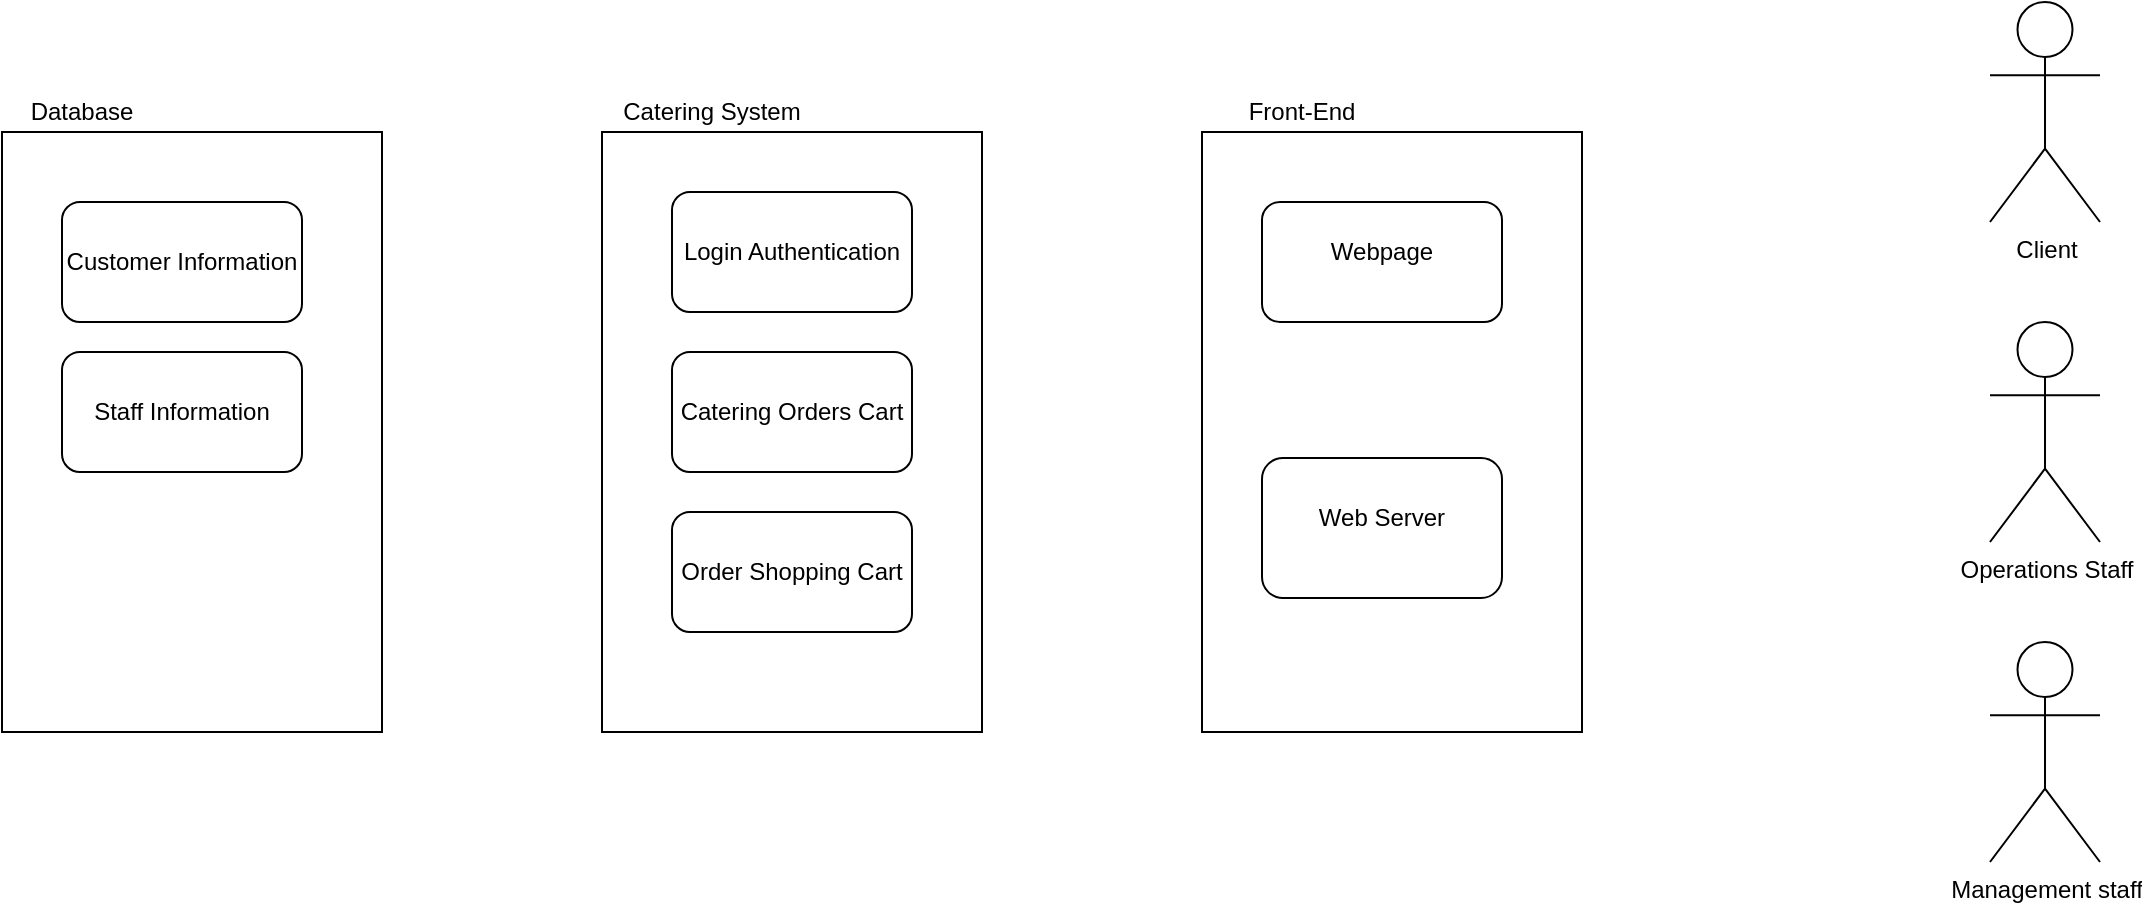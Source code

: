 <mxfile version="13.6.9" type="github">
  <diagram id="Uiol1SnUfE1j45obXhNL" name="Page-1">
    <mxGraphModel dx="1185" dy="636" grid="1" gridSize="10" guides="1" tooltips="1" connect="1" arrows="1" fold="1" page="1" pageScale="1" pageWidth="1169" pageHeight="827" math="0" shadow="0">
      <root>
        <mxCell id="0" />
        <mxCell id="1" parent="0" />
        <mxCell id="VPgzE5QrAe7zwuN9dMEH-3" value="" style="rounded=0;whiteSpace=wrap;html=1;" parent="1" vertex="1">
          <mxGeometry x="720" y="180" width="190" height="300" as="geometry" />
        </mxCell>
        <mxCell id="bI4hTeVT0tQoFy_GIRa0-11" value="" style="rounded=1;whiteSpace=wrap;html=1;" vertex="1" parent="1">
          <mxGeometry x="750" y="215" width="120" height="60" as="geometry" />
        </mxCell>
        <mxCell id="VPgzE5QrAe7zwuN9dMEH-1" value="" style="rounded=1;whiteSpace=wrap;html=1;" parent="1" vertex="1">
          <mxGeometry x="155" y="210" width="120" height="70" as="geometry" />
        </mxCell>
        <mxCell id="VPgzE5QrAe7zwuN9dMEH-2" value="" style="rounded=1;whiteSpace=wrap;html=1;" parent="1" vertex="1">
          <mxGeometry x="750" y="343" width="120" height="70" as="geometry" />
        </mxCell>
        <mxCell id="bI4hTeVT0tQoFy_GIRa0-1" value="Front-End" style="text;html=1;strokeColor=none;fillColor=none;align=center;verticalAlign=middle;whiteSpace=wrap;rounded=0;" vertex="1" parent="1">
          <mxGeometry x="730" y="160" width="80" height="20" as="geometry" />
        </mxCell>
        <mxCell id="bI4hTeVT0tQoFy_GIRa0-2" value="Webpage" style="text;html=1;strokeColor=none;fillColor=none;align=center;verticalAlign=middle;whiteSpace=wrap;rounded=0;" vertex="1" parent="1">
          <mxGeometry x="790" y="230" width="40" height="20" as="geometry" />
        </mxCell>
        <mxCell id="bI4hTeVT0tQoFy_GIRa0-3" value="Web Server" style="text;html=1;strokeColor=none;fillColor=none;align=center;verticalAlign=middle;whiteSpace=wrap;rounded=0;" vertex="1" parent="1">
          <mxGeometry x="775" y="363" width="70" height="20" as="geometry" />
        </mxCell>
        <mxCell id="bI4hTeVT0tQoFy_GIRa0-6" value="" style="rounded=0;whiteSpace=wrap;html=1;" vertex="1" parent="1">
          <mxGeometry x="120" y="180" width="190" height="300" as="geometry" />
        </mxCell>
        <mxCell id="bI4hTeVT0tQoFy_GIRa0-7" value="" style="rounded=0;whiteSpace=wrap;html=1;" vertex="1" parent="1">
          <mxGeometry x="420" y="180" width="190" height="300" as="geometry" />
        </mxCell>
        <mxCell id="bI4hTeVT0tQoFy_GIRa0-4" value="Login Authentication" style="rounded=1;whiteSpace=wrap;html=1;" vertex="1" parent="1">
          <mxGeometry x="455" y="210" width="120" height="60" as="geometry" />
        </mxCell>
        <mxCell id="bI4hTeVT0tQoFy_GIRa0-8" value="Database" style="text;html=1;strokeColor=none;fillColor=none;align=center;verticalAlign=middle;whiteSpace=wrap;rounded=0;" vertex="1" parent="1">
          <mxGeometry x="120" y="160" width="80" height="20" as="geometry" />
        </mxCell>
        <mxCell id="bI4hTeVT0tQoFy_GIRa0-9" value="Catering System" style="text;html=1;strokeColor=none;fillColor=none;align=center;verticalAlign=middle;whiteSpace=wrap;rounded=0;" vertex="1" parent="1">
          <mxGeometry x="420" y="160" width="110" height="20" as="geometry" />
        </mxCell>
        <mxCell id="bI4hTeVT0tQoFy_GIRa0-10" value="Customer Information" style="rounded=1;whiteSpace=wrap;html=1;" vertex="1" parent="1">
          <mxGeometry x="150" y="215" width="120" height="60" as="geometry" />
        </mxCell>
        <mxCell id="bI4hTeVT0tQoFy_GIRa0-12" value="Catering Orders Cart" style="rounded=1;whiteSpace=wrap;html=1;" vertex="1" parent="1">
          <mxGeometry x="455" y="290" width="120" height="60" as="geometry" />
        </mxCell>
        <mxCell id="bI4hTeVT0tQoFy_GIRa0-13" value="Staff Information" style="rounded=1;whiteSpace=wrap;html=1;" vertex="1" parent="1">
          <mxGeometry x="150" y="290" width="120" height="60" as="geometry" />
        </mxCell>
        <mxCell id="bI4hTeVT0tQoFy_GIRa0-14" value="Client" style="shape=umlActor;verticalLabelPosition=bottom;verticalAlign=top;html=1;outlineConnect=0;" vertex="1" parent="1">
          <mxGeometry x="1114" y="115" width="55" height="110" as="geometry" />
        </mxCell>
        <mxCell id="bI4hTeVT0tQoFy_GIRa0-15" value="Operations Staff" style="shape=umlActor;verticalLabelPosition=bottom;verticalAlign=top;html=1;outlineConnect=0;" vertex="1" parent="1">
          <mxGeometry x="1114" y="275" width="55" height="110" as="geometry" />
        </mxCell>
        <mxCell id="bI4hTeVT0tQoFy_GIRa0-16" value="Management staff" style="shape=umlActor;verticalLabelPosition=bottom;verticalAlign=top;html=1;outlineConnect=0;" vertex="1" parent="1">
          <mxGeometry x="1114" y="435" width="55" height="110" as="geometry" />
        </mxCell>
        <mxCell id="bI4hTeVT0tQoFy_GIRa0-18" value="Order Shopping Cart" style="rounded=1;whiteSpace=wrap;html=1;" vertex="1" parent="1">
          <mxGeometry x="455" y="370" width="120" height="60" as="geometry" />
        </mxCell>
      </root>
    </mxGraphModel>
  </diagram>
</mxfile>
